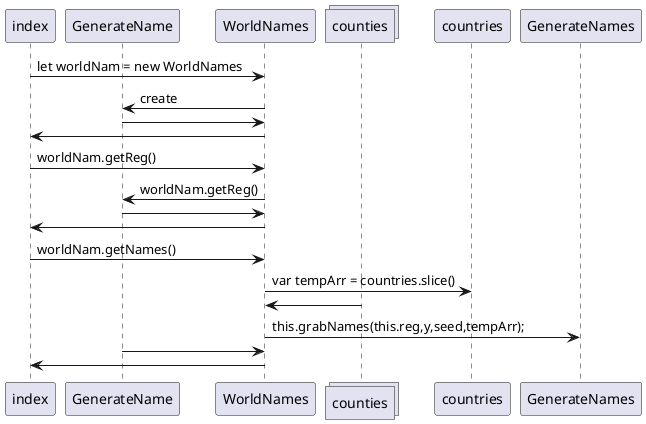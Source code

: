 @startuml

participant index
participant GenerateName
participant WorldNames
collections counties

index -> WorldNames : let worldNam = new WorldNames
WorldNames -> GenerateName : create
GenerateName -> WorldNames
WorldNames -> index
index -> WorldNames : worldNam.getReg()
WorldNames -> GenerateName : worldNam.getReg()
GenerateName -> WorldNames 
WorldNames -> index
index -> WorldNames : worldNam.getNames()
WorldNames -> countries : var tempArr = countries.slice()
counties -> WorldNames
WorldNames -> GenerateNames : this.grabNames(this.reg,y,seed,tempArr);
GenerateName -> WorldNames 
WorldNames -> index


@enduml
